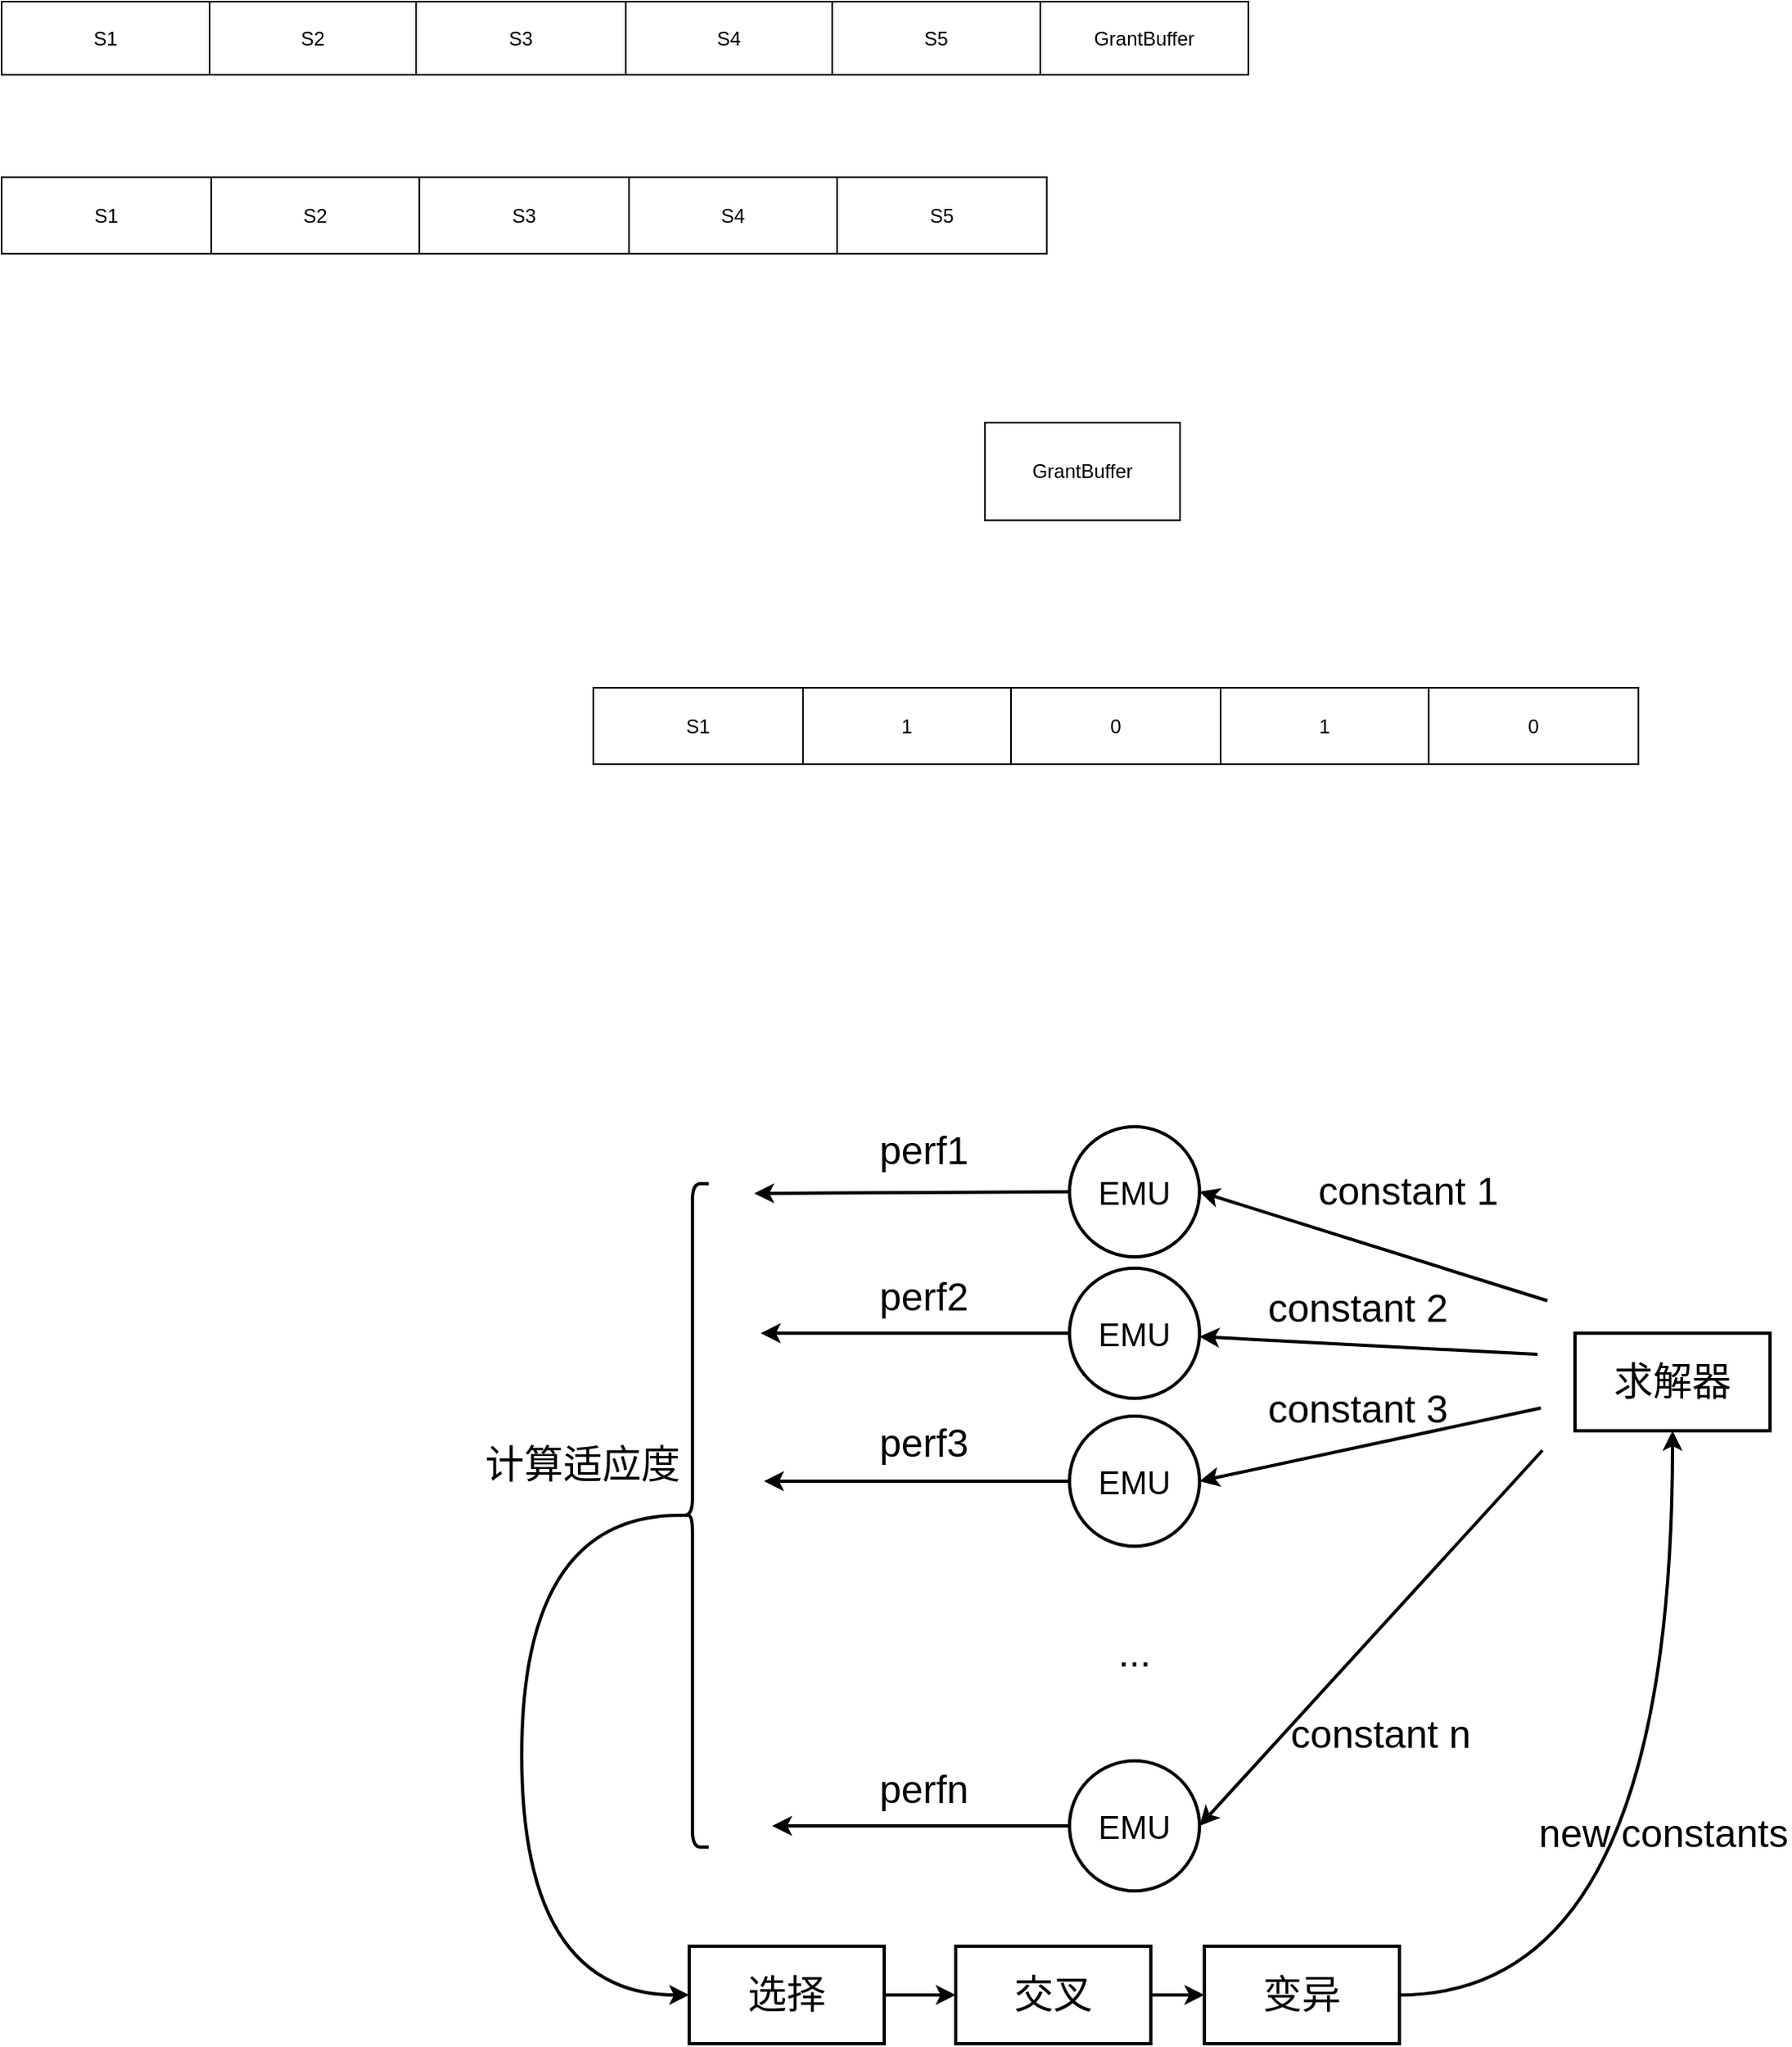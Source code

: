 <mxfile version="20.8.23" type="github">
  <diagram name="第 1 页" id="hTxhz6CyaeNbIk1MGGTG">
    <mxGraphModel dx="2074" dy="1116" grid="0" gridSize="10" guides="1" tooltips="1" connect="1" arrows="1" fold="1" page="1" pageScale="1" pageWidth="2339" pageHeight="3300" math="0" shadow="0">
      <root>
        <mxCell id="0" />
        <mxCell id="1" parent="0" />
        <mxCell id="Q_iaud_ULPF6q9uHCeAb-1" value="" style="shape=table;startSize=0;container=1;collapsible=0;childLayout=tableLayout;" vertex="1" parent="1">
          <mxGeometry x="116" y="192" width="767" height="45" as="geometry" />
        </mxCell>
        <mxCell id="Q_iaud_ULPF6q9uHCeAb-2" value="" style="shape=tableRow;horizontal=0;startSize=0;swimlaneHead=0;swimlaneBody=0;strokeColor=inherit;top=0;left=0;bottom=0;right=0;collapsible=0;dropTarget=0;fillColor=none;points=[[0,0.5],[1,0.5]];portConstraint=eastwest;" vertex="1" parent="Q_iaud_ULPF6q9uHCeAb-1">
          <mxGeometry width="767" height="45" as="geometry" />
        </mxCell>
        <mxCell id="Q_iaud_ULPF6q9uHCeAb-3" value="S1" style="shape=partialRectangle;html=1;whiteSpace=wrap;connectable=0;strokeColor=inherit;overflow=hidden;fillColor=none;top=0;left=0;bottom=0;right=0;pointerEvents=1;" vertex="1" parent="Q_iaud_ULPF6q9uHCeAb-2">
          <mxGeometry width="128" height="45" as="geometry">
            <mxRectangle width="128" height="45" as="alternateBounds" />
          </mxGeometry>
        </mxCell>
        <mxCell id="Q_iaud_ULPF6q9uHCeAb-4" value="S2" style="shape=partialRectangle;html=1;whiteSpace=wrap;connectable=0;strokeColor=inherit;overflow=hidden;fillColor=none;top=0;left=0;bottom=0;right=0;pointerEvents=1;" vertex="1" parent="Q_iaud_ULPF6q9uHCeAb-2">
          <mxGeometry x="128" width="127" height="45" as="geometry">
            <mxRectangle width="127" height="45" as="alternateBounds" />
          </mxGeometry>
        </mxCell>
        <mxCell id="Q_iaud_ULPF6q9uHCeAb-5" value="S3" style="shape=partialRectangle;html=1;whiteSpace=wrap;connectable=0;strokeColor=inherit;overflow=hidden;fillColor=none;top=0;left=0;bottom=0;right=0;pointerEvents=1;" vertex="1" parent="Q_iaud_ULPF6q9uHCeAb-2">
          <mxGeometry x="255" width="129" height="45" as="geometry">
            <mxRectangle width="129" height="45" as="alternateBounds" />
          </mxGeometry>
        </mxCell>
        <mxCell id="Q_iaud_ULPF6q9uHCeAb-6" value="S4" style="shape=partialRectangle;html=1;whiteSpace=wrap;connectable=0;strokeColor=inherit;overflow=hidden;fillColor=none;top=0;left=0;bottom=0;right=0;pointerEvents=1;" vertex="1" parent="Q_iaud_ULPF6q9uHCeAb-2">
          <mxGeometry x="384" width="127" height="45" as="geometry">
            <mxRectangle width="127" height="45" as="alternateBounds" />
          </mxGeometry>
        </mxCell>
        <mxCell id="Q_iaud_ULPF6q9uHCeAb-7" value="S5" style="shape=partialRectangle;html=1;whiteSpace=wrap;connectable=0;strokeColor=inherit;overflow=hidden;fillColor=none;top=0;left=0;bottom=0;right=0;pointerEvents=1;" vertex="1" parent="Q_iaud_ULPF6q9uHCeAb-2">
          <mxGeometry x="511" width="128" height="45" as="geometry">
            <mxRectangle width="128" height="45" as="alternateBounds" />
          </mxGeometry>
        </mxCell>
        <mxCell id="Q_iaud_ULPF6q9uHCeAb-9" value="GrantBuffer" style="shape=partialRectangle;html=1;whiteSpace=wrap;connectable=0;strokeColor=inherit;overflow=hidden;fillColor=none;top=0;left=0;bottom=0;right=0;pointerEvents=1;" vertex="1" parent="Q_iaud_ULPF6q9uHCeAb-2">
          <mxGeometry x="639" width="128" height="45" as="geometry">
            <mxRectangle width="128" height="45" as="alternateBounds" />
          </mxGeometry>
        </mxCell>
        <mxCell id="Q_iaud_ULPF6q9uHCeAb-29" value="" style="shape=table;startSize=0;container=1;collapsible=0;childLayout=tableLayout;strokeColor=default;" vertex="1" parent="1">
          <mxGeometry x="116" y="300" width="643" height="47" as="geometry" />
        </mxCell>
        <mxCell id="Q_iaud_ULPF6q9uHCeAb-30" value="" style="shape=tableRow;horizontal=0;startSize=0;swimlaneHead=0;swimlaneBody=0;strokeColor=inherit;top=0;left=0;bottom=0;right=0;collapsible=0;dropTarget=0;fillColor=none;points=[[0,0.5],[1,0.5]];portConstraint=eastwest;" vertex="1" parent="Q_iaud_ULPF6q9uHCeAb-29">
          <mxGeometry width="643" height="47" as="geometry" />
        </mxCell>
        <mxCell id="Q_iaud_ULPF6q9uHCeAb-31" value="S1" style="shape=partialRectangle;html=1;whiteSpace=wrap;connectable=0;strokeColor=inherit;overflow=hidden;fillColor=none;top=0;left=0;bottom=0;right=0;pointerEvents=1;" vertex="1" parent="Q_iaud_ULPF6q9uHCeAb-30">
          <mxGeometry width="129" height="47" as="geometry">
            <mxRectangle width="129" height="47" as="alternateBounds" />
          </mxGeometry>
        </mxCell>
        <mxCell id="Q_iaud_ULPF6q9uHCeAb-32" value="S2" style="shape=partialRectangle;html=1;whiteSpace=wrap;connectable=0;strokeColor=inherit;overflow=hidden;fillColor=none;top=0;left=0;bottom=0;right=0;pointerEvents=1;" vertex="1" parent="Q_iaud_ULPF6q9uHCeAb-30">
          <mxGeometry x="129" width="128" height="47" as="geometry">
            <mxRectangle width="128" height="47" as="alternateBounds" />
          </mxGeometry>
        </mxCell>
        <mxCell id="Q_iaud_ULPF6q9uHCeAb-33" value="S3" style="shape=partialRectangle;html=1;whiteSpace=wrap;connectable=0;strokeColor=inherit;overflow=hidden;fillColor=none;top=0;left=0;bottom=0;right=0;pointerEvents=1;" vertex="1" parent="Q_iaud_ULPF6q9uHCeAb-30">
          <mxGeometry x="257" width="129" height="47" as="geometry">
            <mxRectangle width="129" height="47" as="alternateBounds" />
          </mxGeometry>
        </mxCell>
        <mxCell id="Q_iaud_ULPF6q9uHCeAb-34" value="S4" style="shape=partialRectangle;html=1;whiteSpace=wrap;connectable=0;strokeColor=inherit;overflow=hidden;fillColor=none;top=0;left=0;bottom=0;right=0;pointerEvents=1;" vertex="1" parent="Q_iaud_ULPF6q9uHCeAb-30">
          <mxGeometry x="386" width="128" height="47" as="geometry">
            <mxRectangle width="128" height="47" as="alternateBounds" />
          </mxGeometry>
        </mxCell>
        <mxCell id="Q_iaud_ULPF6q9uHCeAb-35" value="S5" style="shape=partialRectangle;html=1;whiteSpace=wrap;connectable=0;strokeColor=inherit;overflow=hidden;fillColor=none;top=0;left=0;bottom=0;right=0;pointerEvents=1;" vertex="1" parent="Q_iaud_ULPF6q9uHCeAb-30">
          <mxGeometry x="514" width="129" height="47" as="geometry">
            <mxRectangle width="129" height="47" as="alternateBounds" />
          </mxGeometry>
        </mxCell>
        <mxCell id="Q_iaud_ULPF6q9uHCeAb-36" value="GrantBuffer" style="rounded=0;whiteSpace=wrap;html=1;strokeColor=default;" vertex="1" parent="1">
          <mxGeometry x="721" y="451" width="120" height="60" as="geometry" />
        </mxCell>
        <mxCell id="Q_iaud_ULPF6q9uHCeAb-38" value="" style="shape=table;startSize=0;container=1;collapsible=0;childLayout=tableLayout;strokeColor=default;" vertex="1" parent="1">
          <mxGeometry x="480" y="614" width="643" height="47" as="geometry" />
        </mxCell>
        <mxCell id="Q_iaud_ULPF6q9uHCeAb-39" value="" style="shape=tableRow;horizontal=0;startSize=0;swimlaneHead=0;swimlaneBody=0;strokeColor=inherit;top=0;left=0;bottom=0;right=0;collapsible=0;dropTarget=0;fillColor=none;points=[[0,0.5],[1,0.5]];portConstraint=eastwest;" vertex="1" parent="Q_iaud_ULPF6q9uHCeAb-38">
          <mxGeometry width="643" height="47" as="geometry" />
        </mxCell>
        <mxCell id="Q_iaud_ULPF6q9uHCeAb-40" value="S1" style="shape=partialRectangle;html=1;whiteSpace=wrap;connectable=0;strokeColor=inherit;overflow=hidden;fillColor=none;top=0;left=0;bottom=0;right=0;pointerEvents=1;" vertex="1" parent="Q_iaud_ULPF6q9uHCeAb-39">
          <mxGeometry width="129" height="47" as="geometry">
            <mxRectangle width="129" height="47" as="alternateBounds" />
          </mxGeometry>
        </mxCell>
        <mxCell id="Q_iaud_ULPF6q9uHCeAb-41" value="1" style="shape=partialRectangle;html=1;whiteSpace=wrap;connectable=0;strokeColor=inherit;overflow=hidden;fillColor=none;top=0;left=0;bottom=0;right=0;pointerEvents=1;" vertex="1" parent="Q_iaud_ULPF6q9uHCeAb-39">
          <mxGeometry x="129" width="128" height="47" as="geometry">
            <mxRectangle width="128" height="47" as="alternateBounds" />
          </mxGeometry>
        </mxCell>
        <mxCell id="Q_iaud_ULPF6q9uHCeAb-42" value="0" style="shape=partialRectangle;html=1;whiteSpace=wrap;connectable=0;strokeColor=inherit;overflow=hidden;fillColor=none;top=0;left=0;bottom=0;right=0;pointerEvents=1;" vertex="1" parent="Q_iaud_ULPF6q9uHCeAb-39">
          <mxGeometry x="257" width="129" height="47" as="geometry">
            <mxRectangle width="129" height="47" as="alternateBounds" />
          </mxGeometry>
        </mxCell>
        <mxCell id="Q_iaud_ULPF6q9uHCeAb-43" value="1" style="shape=partialRectangle;html=1;whiteSpace=wrap;connectable=0;strokeColor=inherit;overflow=hidden;fillColor=none;top=0;left=0;bottom=0;right=0;pointerEvents=1;" vertex="1" parent="Q_iaud_ULPF6q9uHCeAb-39">
          <mxGeometry x="386" width="128" height="47" as="geometry">
            <mxRectangle width="128" height="47" as="alternateBounds" />
          </mxGeometry>
        </mxCell>
        <mxCell id="Q_iaud_ULPF6q9uHCeAb-44" value="0" style="shape=partialRectangle;html=1;whiteSpace=wrap;connectable=0;strokeColor=inherit;overflow=hidden;fillColor=none;top=0;left=0;bottom=0;right=0;pointerEvents=1;" vertex="1" parent="Q_iaud_ULPF6q9uHCeAb-39">
          <mxGeometry x="514" width="129" height="47" as="geometry">
            <mxRectangle width="129" height="47" as="alternateBounds" />
          </mxGeometry>
        </mxCell>
        <mxCell id="Q_iaud_ULPF6q9uHCeAb-46" value="&lt;font style=&quot;font-size: 20px;&quot;&gt;EMU&lt;/font&gt;" style="ellipse;whiteSpace=wrap;html=1;aspect=fixed;strokeColor=default;strokeWidth=2;" vertex="1" parent="1">
          <mxGeometry x="773" y="884" width="80" height="80" as="geometry" />
        </mxCell>
        <mxCell id="Q_iaud_ULPF6q9uHCeAb-47" value="&lt;font style=&quot;font-size: 20px;&quot;&gt;EMU&lt;/font&gt;" style="ellipse;whiteSpace=wrap;html=1;aspect=fixed;strokeColor=default;" vertex="1" parent="1">
          <mxGeometry x="773" y="971" width="80" height="80" as="geometry" />
        </mxCell>
        <mxCell id="Q_iaud_ULPF6q9uHCeAb-48" value="&lt;font style=&quot;font-size: 20px;&quot;&gt;EMU&lt;/font&gt;" style="ellipse;whiteSpace=wrap;html=1;aspect=fixed;strokeColor=default;" vertex="1" parent="1">
          <mxGeometry x="773" y="1062" width="80" height="80" as="geometry" />
        </mxCell>
        <mxCell id="Q_iaud_ULPF6q9uHCeAb-49" value="&lt;font style=&quot;font-size: 20px;&quot;&gt;EMU&lt;/font&gt;" style="ellipse;whiteSpace=wrap;html=1;aspect=fixed;strokeColor=default;strokeWidth=2;" vertex="1" parent="1">
          <mxGeometry x="773" y="1274" width="80" height="80" as="geometry" />
        </mxCell>
        <mxCell id="Q_iaud_ULPF6q9uHCeAb-50" value="" style="endArrow=classic;html=1;rounded=0;fontSize=20;strokeWidth=2;entryX=1;entryY=0.5;entryDx=0;entryDy=0;" edge="1" parent="1" target="Q_iaud_ULPF6q9uHCeAb-46">
          <mxGeometry width="50" height="50" relative="1" as="geometry">
            <mxPoint x="1067" y="991" as="sourcePoint" />
            <mxPoint x="992" y="920" as="targetPoint" />
          </mxGeometry>
        </mxCell>
        <mxCell id="Q_iaud_ULPF6q9uHCeAb-51" value="" style="endArrow=classic;html=1;rounded=0;fontSize=20;strokeWidth=2;" edge="1" parent="1" target="Q_iaud_ULPF6q9uHCeAb-47">
          <mxGeometry width="50" height="50" relative="1" as="geometry">
            <mxPoint x="1061" y="1024" as="sourcePoint" />
            <mxPoint x="863" y="934" as="targetPoint" />
          </mxGeometry>
        </mxCell>
        <mxCell id="Q_iaud_ULPF6q9uHCeAb-52" value="" style="endArrow=classic;html=1;rounded=0;fontSize=20;strokeWidth=2;entryX=1;entryY=0.5;entryDx=0;entryDy=0;" edge="1" parent="1" target="Q_iaud_ULPF6q9uHCeAb-48">
          <mxGeometry width="50" height="50" relative="1" as="geometry">
            <mxPoint x="1063" y="1057" as="sourcePoint" />
            <mxPoint x="863" y="1021" as="targetPoint" />
          </mxGeometry>
        </mxCell>
        <mxCell id="Q_iaud_ULPF6q9uHCeAb-53" value="" style="endArrow=classic;html=1;rounded=0;fontSize=20;strokeWidth=2;entryX=1;entryY=0.5;entryDx=0;entryDy=0;" edge="1" parent="1" target="Q_iaud_ULPF6q9uHCeAb-49">
          <mxGeometry width="50" height="50" relative="1" as="geometry">
            <mxPoint x="1064" y="1083" as="sourcePoint" />
            <mxPoint x="873" y="1031" as="targetPoint" />
          </mxGeometry>
        </mxCell>
        <mxCell id="Q_iaud_ULPF6q9uHCeAb-54" value="" style="endArrow=classic;html=1;rounded=0;fontSize=20;strokeWidth=2;exitX=0;exitY=0.5;exitDx=0;exitDy=0;" edge="1" parent="1" source="Q_iaud_ULPF6q9uHCeAb-46">
          <mxGeometry width="50" height="50" relative="1" as="geometry">
            <mxPoint x="1077" y="1001" as="sourcePoint" />
            <mxPoint x="579" y="925" as="targetPoint" />
          </mxGeometry>
        </mxCell>
        <mxCell id="Q_iaud_ULPF6q9uHCeAb-55" value="" style="endArrow=classic;html=1;rounded=0;fontSize=20;strokeWidth=2;exitX=0;exitY=0.5;exitDx=0;exitDy=0;" edge="1" parent="1" source="Q_iaud_ULPF6q9uHCeAb-47">
          <mxGeometry width="50" height="50" relative="1" as="geometry">
            <mxPoint x="744" y="1014" as="sourcePoint" />
            <mxPoint x="583" y="1011" as="targetPoint" />
          </mxGeometry>
        </mxCell>
        <mxCell id="Q_iaud_ULPF6q9uHCeAb-56" value="" style="endArrow=classic;html=1;rounded=0;fontSize=20;strokeWidth=2;exitX=0;exitY=0.5;exitDx=0;exitDy=0;" edge="1" parent="1" source="Q_iaud_ULPF6q9uHCeAb-48">
          <mxGeometry width="50" height="50" relative="1" as="geometry">
            <mxPoint x="768" y="1109" as="sourcePoint" />
            <mxPoint x="585" y="1102" as="targetPoint" />
          </mxGeometry>
        </mxCell>
        <mxCell id="Q_iaud_ULPF6q9uHCeAb-57" value="" style="endArrow=classic;html=1;rounded=0;fontSize=20;strokeWidth=2;exitX=0;exitY=0.5;exitDx=0;exitDy=0;" edge="1" parent="1" source="Q_iaud_ULPF6q9uHCeAb-49">
          <mxGeometry width="50" height="50" relative="1" as="geometry">
            <mxPoint x="753" y="1320" as="sourcePoint" />
            <mxPoint x="590" y="1314" as="targetPoint" />
          </mxGeometry>
        </mxCell>
        <mxCell id="Q_iaud_ULPF6q9uHCeAb-58" value="&lt;font style=&quot;font-size: 24px;&quot;&gt;求解器&lt;/font&gt;" style="rounded=0;whiteSpace=wrap;html=1;strokeColor=default;strokeWidth=2;" vertex="1" parent="1">
          <mxGeometry x="1084" y="1011" width="120" height="60" as="geometry" />
        </mxCell>
        <mxCell id="Q_iaud_ULPF6q9uHCeAb-75" style="edgeStyle=orthogonalEdgeStyle;curved=1;rounded=0;orthogonalLoop=1;jettySize=auto;html=1;exitX=0.1;exitY=0.5;exitDx=0;exitDy=0;exitPerimeter=0;entryX=0;entryY=0.5;entryDx=0;entryDy=0;strokeWidth=2;fontSize=24;" edge="1" parent="1" source="Q_iaud_ULPF6q9uHCeAb-59" target="Q_iaud_ULPF6q9uHCeAb-72">
          <mxGeometry relative="1" as="geometry">
            <Array as="points">
              <mxPoint x="436" y="1123" />
              <mxPoint x="436" y="1418" />
            </Array>
          </mxGeometry>
        </mxCell>
        <mxCell id="Q_iaud_ULPF6q9uHCeAb-59" value="" style="shape=curlyBracket;whiteSpace=wrap;html=1;rounded=1;labelPosition=left;verticalLabelPosition=middle;align=right;verticalAlign=middle;strokeColor=default;strokeWidth=2;fontSize=24;" vertex="1" parent="1">
          <mxGeometry x="531" y="919" width="20" height="408" as="geometry" />
        </mxCell>
        <mxCell id="Q_iaud_ULPF6q9uHCeAb-61" value="..." style="text;html=1;strokeColor=none;fillColor=none;align=center;verticalAlign=middle;whiteSpace=wrap;rounded=0;fontSize=24;" vertex="1" parent="1">
          <mxGeometry x="783" y="1193" width="60" height="30" as="geometry" />
        </mxCell>
        <mxCell id="Q_iaud_ULPF6q9uHCeAb-62" value="constant 1" style="text;html=1;strokeColor=none;fillColor=none;align=center;verticalAlign=middle;whiteSpace=wrap;rounded=0;fontSize=24;" vertex="1" parent="1">
          <mxGeometry x="903" y="903.5" width="157" height="41" as="geometry" />
        </mxCell>
        <mxCell id="Q_iaud_ULPF6q9uHCeAb-63" value="constant 2" style="text;html=1;strokeColor=none;fillColor=none;align=center;verticalAlign=middle;whiteSpace=wrap;rounded=0;fontSize=24;" vertex="1" parent="1">
          <mxGeometry x="872" y="975" width="157" height="41" as="geometry" />
        </mxCell>
        <mxCell id="Q_iaud_ULPF6q9uHCeAb-64" value="constant 3" style="text;html=1;strokeColor=none;fillColor=none;align=center;verticalAlign=middle;whiteSpace=wrap;rounded=0;fontSize=24;" vertex="1" parent="1">
          <mxGeometry x="872" y="1037" width="157" height="41" as="geometry" />
        </mxCell>
        <mxCell id="Q_iaud_ULPF6q9uHCeAb-65" value="constant n" style="text;html=1;strokeColor=none;fillColor=none;align=center;verticalAlign=middle;whiteSpace=wrap;rounded=0;fontSize=24;" vertex="1" parent="1">
          <mxGeometry x="886" y="1237" width="157" height="41" as="geometry" />
        </mxCell>
        <mxCell id="Q_iaud_ULPF6q9uHCeAb-66" value="perf1" style="text;html=1;strokeColor=none;fillColor=none;align=center;verticalAlign=middle;whiteSpace=wrap;rounded=0;fontSize=24;" vertex="1" parent="1">
          <mxGeometry x="605" y="878" width="157" height="41" as="geometry" />
        </mxCell>
        <mxCell id="Q_iaud_ULPF6q9uHCeAb-67" value="perf2" style="text;html=1;strokeColor=none;fillColor=none;align=center;verticalAlign=middle;whiteSpace=wrap;rounded=0;fontSize=24;" vertex="1" parent="1">
          <mxGeometry x="605" y="968" width="157" height="41" as="geometry" />
        </mxCell>
        <mxCell id="Q_iaud_ULPF6q9uHCeAb-68" value="perf3" style="text;html=1;strokeColor=none;fillColor=none;align=center;verticalAlign=middle;whiteSpace=wrap;rounded=0;fontSize=24;" vertex="1" parent="1">
          <mxGeometry x="605" y="1058" width="157" height="41" as="geometry" />
        </mxCell>
        <mxCell id="Q_iaud_ULPF6q9uHCeAb-69" value="perfn" style="text;html=1;strokeColor=none;fillColor=none;align=center;verticalAlign=middle;whiteSpace=wrap;rounded=0;fontSize=24;" vertex="1" parent="1">
          <mxGeometry x="605" y="1271" width="157" height="41" as="geometry" />
        </mxCell>
        <mxCell id="Q_iaud_ULPF6q9uHCeAb-76" style="edgeStyle=orthogonalEdgeStyle;curved=1;rounded=0;orthogonalLoop=1;jettySize=auto;html=1;exitX=1;exitY=0.5;exitDx=0;exitDy=0;entryX=0;entryY=0.5;entryDx=0;entryDy=0;strokeWidth=2;fontSize=24;" edge="1" parent="1" source="Q_iaud_ULPF6q9uHCeAb-72" target="Q_iaud_ULPF6q9uHCeAb-73">
          <mxGeometry relative="1" as="geometry" />
        </mxCell>
        <mxCell id="Q_iaud_ULPF6q9uHCeAb-72" value="&lt;span style=&quot;font-size: 24px;&quot;&gt;选择&lt;/span&gt;" style="rounded=0;whiteSpace=wrap;html=1;strokeColor=default;strokeWidth=2;" vertex="1" parent="1">
          <mxGeometry x="539" y="1388" width="120" height="60" as="geometry" />
        </mxCell>
        <mxCell id="Q_iaud_ULPF6q9uHCeAb-77" style="edgeStyle=orthogonalEdgeStyle;curved=1;rounded=0;orthogonalLoop=1;jettySize=auto;html=1;exitX=1;exitY=0.5;exitDx=0;exitDy=0;strokeWidth=2;fontSize=24;" edge="1" parent="1" source="Q_iaud_ULPF6q9uHCeAb-73" target="Q_iaud_ULPF6q9uHCeAb-74">
          <mxGeometry relative="1" as="geometry" />
        </mxCell>
        <mxCell id="Q_iaud_ULPF6q9uHCeAb-73" value="&lt;span style=&quot;font-size: 24px;&quot;&gt;交叉&lt;/span&gt;" style="rounded=0;whiteSpace=wrap;html=1;strokeColor=default;strokeWidth=2;" vertex="1" parent="1">
          <mxGeometry x="703" y="1388" width="120" height="60" as="geometry" />
        </mxCell>
        <mxCell id="Q_iaud_ULPF6q9uHCeAb-78" style="edgeStyle=orthogonalEdgeStyle;curved=1;rounded=0;orthogonalLoop=1;jettySize=auto;html=1;exitX=1;exitY=0.5;exitDx=0;exitDy=0;entryX=0.5;entryY=1;entryDx=0;entryDy=0;strokeWidth=2;fontSize=24;" edge="1" parent="1" source="Q_iaud_ULPF6q9uHCeAb-74" target="Q_iaud_ULPF6q9uHCeAb-58">
          <mxGeometry relative="1" as="geometry" />
        </mxCell>
        <mxCell id="Q_iaud_ULPF6q9uHCeAb-74" value="&lt;span style=&quot;font-size: 24px;&quot;&gt;变异&lt;/span&gt;" style="rounded=0;whiteSpace=wrap;html=1;strokeColor=default;strokeWidth=2;" vertex="1" parent="1">
          <mxGeometry x="856" y="1388" width="120" height="60" as="geometry" />
        </mxCell>
        <mxCell id="Q_iaud_ULPF6q9uHCeAb-79" value="new constants" style="text;html=1;strokeColor=none;fillColor=none;align=center;verticalAlign=middle;whiteSpace=wrap;rounded=0;fontSize=24;" vertex="1" parent="1">
          <mxGeometry x="1059.5" y="1298" width="157" height="41" as="geometry" />
        </mxCell>
        <mxCell id="Q_iaud_ULPF6q9uHCeAb-80" value="计算适应度" style="text;html=1;strokeColor=none;fillColor=none;align=center;verticalAlign=middle;whiteSpace=wrap;rounded=0;fontSize=24;" vertex="1" parent="1">
          <mxGeometry x="408" y="1054" width="131" height="75" as="geometry" />
        </mxCell>
        <mxCell id="Q_iaud_ULPF6q9uHCeAb-81" value="&lt;font style=&quot;font-size: 20px;&quot;&gt;EMU&lt;/font&gt;" style="ellipse;whiteSpace=wrap;html=1;aspect=fixed;strokeColor=default;strokeWidth=2;" vertex="1" parent="1">
          <mxGeometry x="773" y="971" width="80" height="80" as="geometry" />
        </mxCell>
        <mxCell id="Q_iaud_ULPF6q9uHCeAb-82" value="&lt;font style=&quot;font-size: 20px;&quot;&gt;EMU&lt;/font&gt;" style="ellipse;whiteSpace=wrap;html=1;aspect=fixed;strokeColor=default;strokeWidth=2;" vertex="1" parent="1">
          <mxGeometry x="773" y="1062" width="80" height="80" as="geometry" />
        </mxCell>
      </root>
    </mxGraphModel>
  </diagram>
</mxfile>

